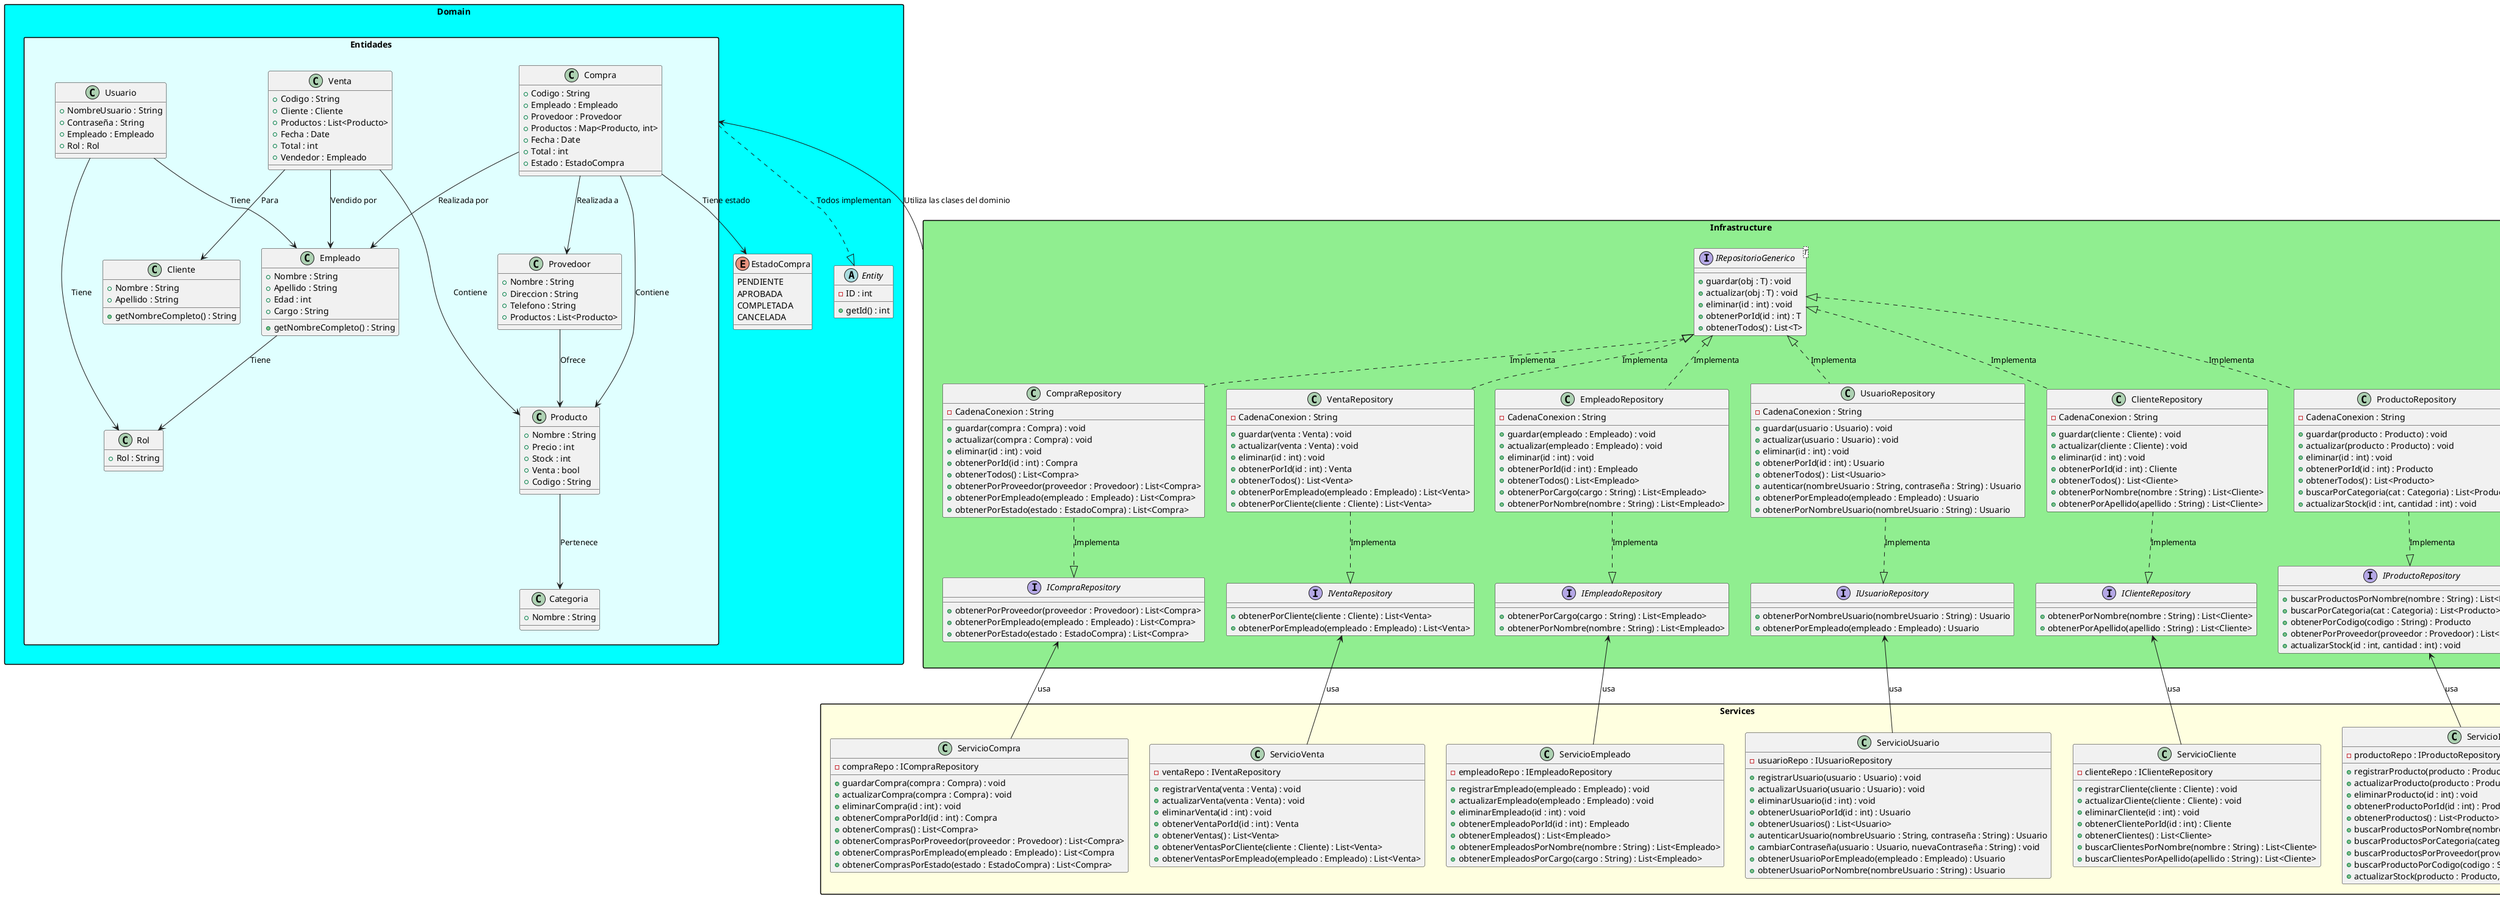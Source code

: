 @startuml Diagrama de clases

skinparam packageStyle rectangle

package "Domain" #Cyan 
{

    abstract Entity {
        -ID : int
        +getId() : int
    }

    enum EstadoCompra {
        PENDIENTE
        APROBADA
        COMPLETADA
        CANCELADA
    }

    package "Entidades" as Clases #LightCyan {
        class Cliente {
            +Nombre : String
            +Apellido : String
            +getNombreCompleto() : String
        }

        class Empleado {
            +Nombre : String
            +Apellido : String
            +Edad : int
            +Cargo : String
            +getNombreCompleto() : String
        }

        class Rol {
            +Rol : String
        }

        class Usuario {
            +NombreUsuario : String
            +Contraseña : String
            +Empleado : Empleado
            +Rol : Rol
        }

        class Categoria {
            +Nombre : String
        }

        class Producto {
            +Nombre : String
            +Precio : int
            +Stock : int
            +Venta : bool
            +Codigo : String
        }

        class Provedoor {
            +Nombre : String
            +Direccion : String
            +Telefono : String
            +Productos : List<Producto>
        }

        class Venta {
            +Codigo : String
            +Cliente : Cliente
            +Productos : List<Producto>
            +Fecha : Date
            +Total : int
            +Vendedor : Empleado
        }

        class Compra {
            +Codigo : String
            +Empleado : Empleado
            +Provedoor : Provedoor
            +Productos : Map<Producto, int>
            +Fecha : Date
            +Total : int
            +Estado : EstadoCompra
        }
    }

    Clases ..|> Entity : Todos implementan
    Usuario --> Empleado : Tiene
    Usuario --> Rol : Tiene
    Provedoor --> Producto : Ofrece
    Producto --> Categoria : Pertenece
    Venta --> Cliente : Para
    Venta --> Producto : Contiene
    Venta --> Empleado : Vendido por
    Empleado --> Rol : Tiene
    Compra --> Empleado : Realizada por
    Compra --> Provedoor : Realizada a
    Compra --> Producto : Contiene
    Compra --> EstadoCompra : Tiene estado

}

package "Infrastructure" as Infra #LightGreen {

    interface IRepositorioGenerico<T> {
        +guardar(obj : T) : void
        +actualizar(obj : T) : void
        +eliminar(id : int) : void
        +obtenerPorId(id : int) : T
        +obtenerTodos() : List<T>
    }

    interface IClienteRepository {
        +obtenerPorNombre(nombre : String) : List<Cliente>
        +obtenerPorApellido(apellido : String) : List<Cliente>
    }

    interface IProductoRepository {
        +buscarProductosPorNombre(nombre : String) : List<Producto>
        +buscarPorCategoria(cat : Categoria) : List<Producto>
        +obtenerPorCodigo(codigo : String) : Producto
        +obtenerPorProveedor(proveedor : Provedoor) : List<Producto>
        +actualizarStock(id : int, cantidad : int) : void
    }

    interface IVentaRepository {
        +obtenerPorCliente(cliente : Cliente) : List<Venta>
        +obtenerPorEmpleado(empleado : Empleado) : List<Venta>
    }

    interface ICompraRepository {
        +obtenerPorProveedor(proveedor : Provedoor) : List<Compra>
        +obtenerPorEmpleado(empleado : Empleado) : List<Compra>
        +obtenerPorEstado(estado : EstadoCompra) : List<Compra>
    }

    interface IUsuarioRepository {
        +obtenerPorNombreUsuario(nombreUsuario : String) : Usuario
        +obtenerPorEmpleado(empleado : Empleado) : Usuario
    }

    interface IEmpleadoRepository {
        +obtenerPorCargo(cargo : String) : List<Empleado>
        +obtenerPorNombre(nombre : String) : List<Empleado>
    }

    class ClienteRepository {
        -CadenaConexion : String
        +guardar(cliente : Cliente) : void
        +actualizar(cliente : Cliente) : void
        +eliminar(id : int) : void
        +obtenerPorId(id : int) : Cliente
        +obtenerTodos() : List<Cliente>
        +obtenerPorNombre(nombre : String) : List<Cliente>
        +obtenerPorApellido(apellido : String) : List<Cliente>
    }

    class ProductoRepository {
        -CadenaConexion : String
        +guardar(producto : Producto) : void
        +actualizar(producto : Producto) : void
        +eliminar(id : int) : void
        +obtenerPorId(id : int) : Producto
        +obtenerTodos() : List<Producto>
        +buscarPorCategoria(cat : Categoria) : List<Producto>
        +actualizarStock(id : int, cantidad : int) : void
    }

    class VentaRepository {
        -CadenaConexion : String
        +guardar(venta : Venta) : void
        +actualizar(venta : Venta) : void
        +eliminar(id : int) : void
        +obtenerPorId(id : int) : Venta
        +obtenerTodos() : List<Venta>
        +obtenerPorEmpleado(empleado : Empleado) : List<Venta>
        +obtenerPorCliente(cliente : Cliente) : List<Venta>
    }

    class CompraRepository {
        -CadenaConexion : String
        +guardar(compra : Compra) : void
        +actualizar(compra : Compra) : void
        +eliminar(id : int) : void
        +obtenerPorId(id : int) : Compra
        +obtenerTodos() : List<Compra>
        +obtenerPorProveedor(proveedor : Provedoor) : List<Compra>
        +obtenerPorEmpleado(empleado : Empleado) : List<Compra>
        +obtenerPorEstado(estado : EstadoCompra) : List<Compra>
    }

    class UsuarioRepository {
        -CadenaConexion : String
        +guardar(usuario : Usuario) : void
        +actualizar(usuario : Usuario) : void
        +eliminar(id : int) : void
        +obtenerPorId(id : int) : Usuario
        +obtenerTodos() : List<Usuario>
        +autenticar(nombreUsuario : String, contraseña : String) : Usuario
        +obtenerPorEmpleado(empleado : Empleado) : Usuario
        +obtenerPorNombreUsuario(nombreUsuario : String) : Usuario
    }

    class EmpleadoRepository {
        -CadenaConexion : String
        +guardar(empleado : Empleado) : void
        +actualizar(empleado : Empleado) : void
        +eliminar(id : int) : void
        +obtenerPorId(id : int) : Empleado
        +obtenerTodos() : List<Empleado>
        +obtenerPorCargo(cargo : String) : List<Empleado>
        +obtenerPorNombre(nombre : String) : List<Empleado>
    }

    ClienteRepository ..|> IClienteRepository : Implementa
    ProductoRepository ..|> IProductoRepository : Implementa
    VentaRepository ..|> IVentaRepository : Implementa
    CompraRepository ..|> ICompraRepository : Implementa
    UsuarioRepository ..|> IUsuarioRepository : Implementa
    EmpleadoRepository ..|> IEmpleadoRepository : Implementa
    IRepositorioGenerico <|.. ClienteRepository : Implementa
    IRepositorioGenerico <|.. ProductoRepository : Implementa
    IRepositorioGenerico <|.. VentaRepository : Implementa
    IRepositorioGenerico <|.. CompraRepository : Implementa
    IRepositorioGenerico <|.. UsuarioRepository : Implementa
    IRepositorioGenerico <|.. EmpleadoRepository : Implementa
}



package "Services" #LightYellow {

    class ServicioVenta {
        -ventaRepo : IVentaRepository
        +registrarVenta(venta : Venta) : void
        +actualizarVenta(venta : Venta) : void
        +eliminarVenta(id : int) : void
        +obtenerVentaPorId(id : int) : Venta
        +obtenerVentas() : List<Venta>
        +obtenerVentasPorCliente(cliente : Cliente) : List<Venta>
        +obtenerVentasPorEmpleado(empleado : Empleado) : List<Venta>
    }

    class ServicioCompra {
        -compraRepo : ICompraRepository
        +guardarCompra(compra : Compra) : void
        +actualizarCompra(compra : Compra) : void
        +eliminarCompra(id : int) : void
        +obtenerCompraPorId(id : int) : Compra
        +obtenerCompras() : List<Compra>
        +obtenerComprasPorProveedor(proveedor : Provedoor) : List<Compra>
        +obtenerComprasPorEmpleado(empleado : Empleado) : List<Compra
        +obtenerComprasPorEstado(estado : EstadoCompra) : List<Compra>
    }

    class ServicioInventario {
        -productoRepo : IProductoRepository
        +registrarProducto(producto : Producto) : void
        +actualizarProducto(producto : Producto) : void
        +eliminarProducto(id : int) : void
        +obtenerProductoPorId(id : int) : Producto
        +obtenerProductos() : List<Producto>
        +buscarProductosPorNombre(nombre : String) : List<Producto>
        +buscarProductosPorCategoria(categoria : Categoria) : List<Producto>
        +buscarProductosPorProveedor(proveedor : Provedoor) : List<Producto>
        +buscarProductoPorCodigo(codigo : String) : Producto
        +actualizarStock(producto : Producto, cantidad : int) : void
    }

    class ServicioCliente {
        -clienteRepo : IClienteRepository
        +registrarCliente(cliente : Cliente) : void
        +actualizarCliente(cliente : Cliente) : void
        +eliminarCliente(id : int) : void
        +obtenerClientePorId(id : int) : Cliente
        +obtenerClientes() : List<Cliente>
        +buscarClientesPorNombre(nombre : String) : List<Cliente>
        +buscarClientesPorApellido(apellido : String) : List<Cliente>
    }

    class ServicioUsuario {
        -usuarioRepo : IUsuarioRepository
        +registrarUsuario(usuario : Usuario) : void
        +actualizarUsuario(usuario : Usuario) : void
        +eliminarUsuario(id : int) : void
        +obtenerUsuarioPorId(id : int) : Usuario
        +obtenerUsuarios() : List<Usuario>
        +autenticarUsuario(nombreUsuario : String, contraseña : String) : Usuario
        +cambiarContraseña(usuario : Usuario, nuevaContraseña : String) : void
        +obtenerUsuarioPorEmpleado(empleado : Empleado) : Usuario
        +obtenerUsuarioPorNombre(nombreUsuario : String) : Usuario
    }

    class ServicioEmpleado {
        -empleadoRepo : IEmpleadoRepository
        +registrarEmpleado(empleado : Empleado) : void
        +actualizarEmpleado(empleado : Empleado) : void
        +eliminarEmpleado(id : int) : void
        +obtenerEmpleadoPorId(id : int) : Empleado
        +obtenerEmpleados() : List<Empleado>
        +obtenerEmpleadosPorNombre(nombre : String) : List<Empleado>
        +obtenerEmpleadosPorCargo(cargo : String) : List<Empleado>
    }


        ServicioVenta -up-> IVentaRepository : usa 
        ServicioCompra -up-> ICompraRepository : usa 
        ServicioInventario -up-> IProductoRepository : usa 
        ServicioCliente -up-> IClienteRepository : usa 
        ServicioUsuario -up-> IUsuarioRepository : usa 
        ServicioEmpleado -up-> IEmpleadoRepository : usa

}

Infra -up-> Clases : Utiliza las clases del dominio




@enduml



